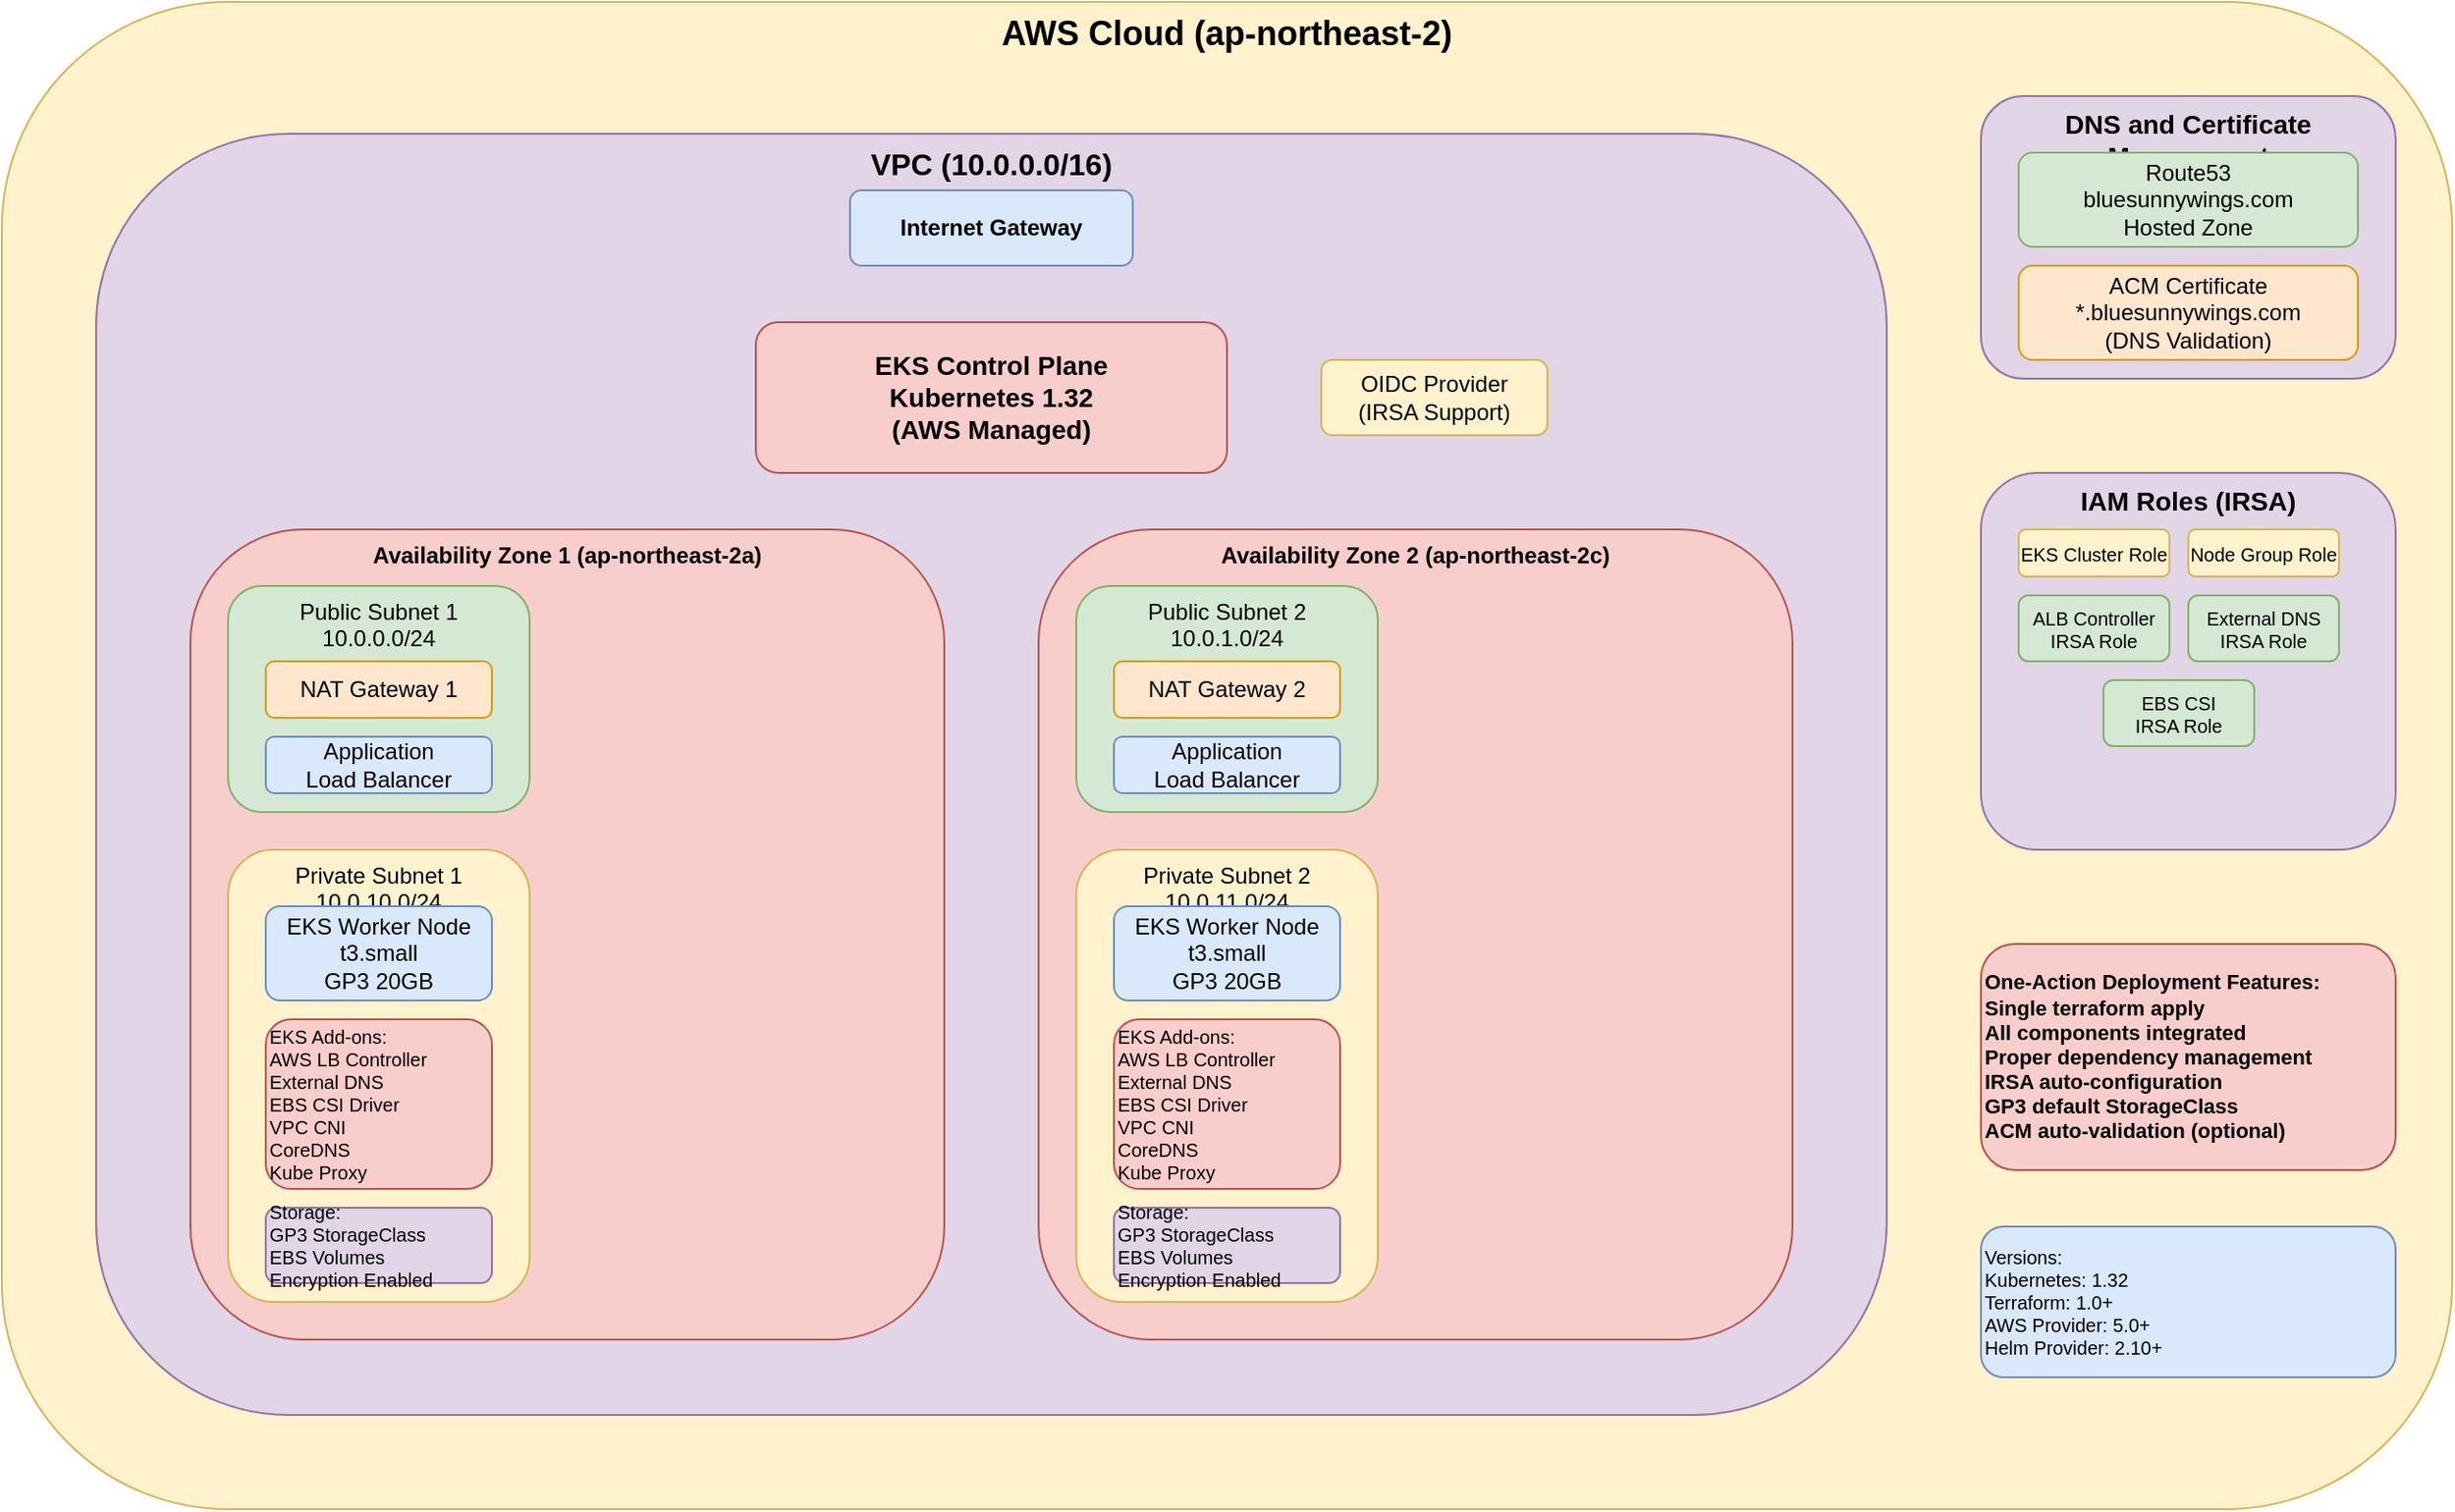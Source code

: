 <mxfile version="24.7.17">
  <diagram name="EKS One-Action Architecture" id="eks-one-action">
    <mxGraphModel dx="1422" dy="794" grid="1" gridSize="10" guides="1" tooltips="1" connect="1" arrows="1" fold="1" page="1" pageScale="1" pageWidth="1400" pageHeight="900" math="0" shadow="0">
      <root>
        <mxCell id="0" />
        <mxCell id="1" parent="0" />
        
        <mxCell id="aws-cloud" value="AWS Cloud (ap-northeast-2)" style="rounded=1;whiteSpace=wrap;html=1;fillColor=#fff2cc;strokeColor=#d6b656;fontSize=18;fontStyle=1;verticalAlign=top;" vertex="1" parent="1">
          <mxGeometry x="50" y="50" width="1300" height="800" as="geometry" />
        </mxCell>
        
        <mxCell id="route53-box" value="DNS and Certificate Management" style="rounded=1;whiteSpace=wrap;html=1;fillColor=#e1d5e7;strokeColor=#9673a6;fontSize=14;fontStyle=1;verticalAlign=top;" vertex="1" parent="1">
          <mxGeometry x="1100" y="100" width="220" height="150" as="geometry" />
        </mxCell>
        
        <mxCell id="route53" value="Route53&#xa;bluesunnywings.com&#xa;Hosted Zone" style="rounded=1;whiteSpace=wrap;html=1;fillColor=#d5e8d4;strokeColor=#82b366;" vertex="1" parent="1">
          <mxGeometry x="1120" y="130" width="180" height="50" as="geometry" />
        </mxCell>
        
        <mxCell id="acm" value="ACM Certificate&#xa;*.bluesunnywings.com&#xa;(DNS Validation)" style="rounded=1;whiteSpace=wrap;html=1;fillColor=#ffe6cc;strokeColor=#d79b00;" vertex="1" parent="1">
          <mxGeometry x="1120" y="190" width="180" height="50" as="geometry" />
        </mxCell>
        
        <mxCell id="vpc" value="VPC (10.0.0.0/16)" style="rounded=1;whiteSpace=wrap;html=1;fillColor=#e1d5e7;strokeColor=#9673a6;fontSize=16;fontStyle=1;verticalAlign=top;" vertex="1" parent="1">
          <mxGeometry x="100" y="120" width="950" height="680" as="geometry" />
        </mxCell>
        
        <mxCell id="igw" value="Internet Gateway" style="rounded=1;whiteSpace=wrap;html=1;fillColor=#dae8fc;strokeColor=#6c8ebf;fontSize=12;fontStyle=1;" vertex="1" parent="1">
          <mxGeometry x="500" y="150" width="150" height="40" as="geometry" />
        </mxCell>
        
        <mxCell id="eks-control" value="EKS Control Plane&#xa;Kubernetes 1.32&#xa;(AWS Managed)" style="rounded=1;whiteSpace=wrap;html=1;fillColor=#f8cecc;strokeColor=#b85450;fontSize=14;fontStyle=1;" vertex="1" parent="1">
          <mxGeometry x="450" y="220" width="250" height="80" as="geometry" />
        </mxCell>
        
        <mxCell id="oidc" value="OIDC Provider&#xa;(IRSA Support)" style="rounded=1;whiteSpace=wrap;html=1;fillColor=#fff2cc;strokeColor=#d6b656;" vertex="1" parent="1">
          <mxGeometry x="750" y="240" width="120" height="40" as="geometry" />
        </mxCell>
        
        <mxCell id="az1" value="Availability Zone 1 (ap-northeast-2a)" style="rounded=1;whiteSpace=wrap;html=1;fillColor=#f8cecc;strokeColor=#b85450;fontSize=12;fontStyle=1;verticalAlign=top;" vertex="1" parent="1">
          <mxGeometry x="150" y="330" width="400" height="430" as="geometry" />
        </mxCell>
        
        <mxCell id="az2" value="Availability Zone 2 (ap-northeast-2c)" style="rounded=1;whiteSpace=wrap;html=1;fillColor=#f8cecc;strokeColor=#b85450;fontSize=12;fontStyle=1;verticalAlign=top;" vertex="1" parent="1">
          <mxGeometry x="600" y="330" width="400" height="430" as="geometry" />
        </mxCell>
        
        <mxCell id="pub-subnet-1" value="Public Subnet 1&#xa;10.0.0.0/24" style="rounded=1;whiteSpace=wrap;html=1;fillColor=#d5e8d4;strokeColor=#82b366;verticalAlign=top;" vertex="1" parent="1">
          <mxGeometry x="170" y="360" width="160" height="120" as="geometry" />
        </mxCell>
        
        <mxCell id="pub-subnet-2" value="Public Subnet 2&#xa;10.0.1.0/24" style="rounded=1;whiteSpace=wrap;html=1;fillColor=#d5e8d4;strokeColor=#82b366;verticalAlign=top;" vertex="1" parent="1">
          <mxGeometry x="620" y="360" width="160" height="120" as="geometry" />
        </mxCell>
        
        <mxCell id="nat-1" value="NAT Gateway 1" style="rounded=1;whiteSpace=wrap;html=1;fillColor=#ffe6cc;strokeColor=#d79b00;" vertex="1" parent="1">
          <mxGeometry x="190" y="400" width="120" height="30" as="geometry" />
        </mxCell>
        
        <mxCell id="nat-2" value="NAT Gateway 2" style="rounded=1;whiteSpace=wrap;html=1;fillColor=#ffe6cc;strokeColor=#d79b00;" vertex="1" parent="1">
          <mxGeometry x="640" y="400" width="120" height="30" as="geometry" />
        </mxCell>
        
        <mxCell id="alb" value="Application&#xa;Load Balancer" style="rounded=1;whiteSpace=wrap;html=1;fillColor=#dae8fc;strokeColor=#6c8ebf;" vertex="1" parent="1">
          <mxGeometry x="190" y="440" width="120" height="30" as="geometry" />
        </mxCell>
        
        <mxCell id="alb2" value="Application&#xa;Load Balancer" style="rounded=1;whiteSpace=wrap;html=1;fillColor=#dae8fc;strokeColor=#6c8ebf;" vertex="1" parent="1">
          <mxGeometry x="640" y="440" width="120" height="30" as="geometry" />
        </mxCell>
        
        <mxCell id="priv-subnet-1" value="Private Subnet 1&#xa;10.0.10.0/24" style="rounded=1;whiteSpace=wrap;html=1;fillColor=#fff2cc;strokeColor=#d6b656;verticalAlign=top;" vertex="1" parent="1">
          <mxGeometry x="170" y="500" width="160" height="240" as="geometry" />
        </mxCell>
        
        <mxCell id="priv-subnet-2" value="Private Subnet 2&#xa;10.0.11.0/24" style="rounded=1;whiteSpace=wrap;html=1;fillColor=#fff2cc;strokeColor=#d6b656;verticalAlign=top;" vertex="1" parent="1">
          <mxGeometry x="620" y="500" width="160" height="240" as="geometry" />
        </mxCell>
        
        <mxCell id="worker-1" value="EKS Worker Node&#xa;t3.small&#xa;GP3 20GB" style="rounded=1;whiteSpace=wrap;html=1;fillColor=#dae8fc;strokeColor=#6c8ebf;" vertex="1" parent="1">
          <mxGeometry x="190" y="530" width="120" height="50" as="geometry" />
        </mxCell>
        
        <mxCell id="worker-2" value="EKS Worker Node&#xa;t3.small&#xa;GP3 20GB" style="rounded=1;whiteSpace=wrap;html=1;fillColor=#dae8fc;strokeColor=#6c8ebf;" vertex="1" parent="1">
          <mxGeometry x="640" y="530" width="120" height="50" as="geometry" />
        </mxCell>
        
        <mxCell id="addons-1" value="EKS Add-ons:&#xa;AWS LB Controller&#xa;External DNS&#xa;EBS CSI Driver&#xa;VPC CNI&#xa;CoreDNS&#xa;Kube Proxy" style="rounded=1;whiteSpace=wrap;html=1;fillColor=#f8cecc;strokeColor=#b85450;align=left;fontSize=10;" vertex="1" parent="1">
          <mxGeometry x="190" y="590" width="120" height="90" as="geometry" />
        </mxCell>
        
        <mxCell id="storage-1" value="Storage:&#xa;GP3 StorageClass&#xa;EBS Volumes&#xa;Encryption Enabled" style="rounded=1;whiteSpace=wrap;html=1;fillColor=#e1d5e7;strokeColor=#9673a6;align=left;fontSize=10;" vertex="1" parent="1">
          <mxGeometry x="190" y="690" width="120" height="40" as="geometry" />
        </mxCell>
        
        <mxCell id="addons-2" value="EKS Add-ons:&#xa;AWS LB Controller&#xa;External DNS&#xa;EBS CSI Driver&#xa;VPC CNI&#xa;CoreDNS&#xa;Kube Proxy" style="rounded=1;whiteSpace=wrap;html=1;fillColor=#f8cecc;strokeColor=#b85450;align=left;fontSize=10;" vertex="1" parent="1">
          <mxGeometry x="640" y="590" width="120" height="90" as="geometry" />
        </mxCell>
        
        <mxCell id="storage-2" value="Storage:&#xa;GP3 StorageClass&#xa;EBS Volumes&#xa;Encryption Enabled" style="rounded=1;whiteSpace=wrap;html=1;fillColor=#e1d5e7;strokeColor=#9673a6;align=left;fontSize=10;" vertex="1" parent="1">
          <mxGeometry x="640" y="690" width="120" height="40" as="geometry" />
        </mxCell>
        
        <mxCell id="iam-box" value="IAM Roles (IRSA)" style="rounded=1;whiteSpace=wrap;html=1;fillColor=#e1d5e7;strokeColor=#9673a6;fontSize=14;fontStyle=1;verticalAlign=top;" vertex="1" parent="1">
          <mxGeometry x="1100" y="300" width="220" height="200" as="geometry" />
        </mxCell>
        
        <mxCell id="iam-cluster" value="EKS Cluster Role" style="rounded=1;whiteSpace=wrap;html=1;fillColor=#fff2cc;strokeColor=#d6b656;fontSize=10;" vertex="1" parent="1">
          <mxGeometry x="1120" y="330" width="80" height="25" as="geometry" />
        </mxCell>
        
        <mxCell id="iam-node" value="Node Group Role" style="rounded=1;whiteSpace=wrap;html=1;fillColor=#fff2cc;strokeColor=#d6b656;fontSize=10;" vertex="1" parent="1">
          <mxGeometry x="1210" y="330" width="80" height="25" as="geometry" />
        </mxCell>
        
        <mxCell id="iam-alb" value="ALB Controller&#xa;IRSA Role" style="rounded=1;whiteSpace=wrap;html=1;fillColor=#d5e8d4;strokeColor=#82b366;fontSize=10;" vertex="1" parent="1">
          <mxGeometry x="1120" y="365" width="80" height="35" as="geometry" />
        </mxCell>
        
        <mxCell id="iam-dns" value="External DNS&#xa;IRSA Role" style="rounded=1;whiteSpace=wrap;html=1;fillColor=#d5e8d4;strokeColor=#82b366;fontSize=10;" vertex="1" parent="1">
          <mxGeometry x="1210" y="365" width="80" height="35" as="geometry" />
        </mxCell>
        
        <mxCell id="iam-ebs" value="EBS CSI&#xa;IRSA Role" style="rounded=1;whiteSpace=wrap;html=1;fillColor=#d5e8d4;strokeColor=#82b366;fontSize=10;" vertex="1" parent="1">
          <mxGeometry x="1165" y="410" width="80" height="35" as="geometry" />
        </mxCell>
        
        <mxCell id="deploy-info" value="One-Action Deployment Features:&#xa;Single terraform apply&#xa;All components integrated&#xa;Proper dependency management&#xa;IRSA auto-configuration&#xa;GP3 default StorageClass&#xa;ACM auto-validation (optional)" style="rounded=1;whiteSpace=wrap;html=1;fillColor=#f8cecc;strokeColor=#b85450;align=left;fontSize=11;fontStyle=1;" vertex="1" parent="1">
          <mxGeometry x="1100" y="550" width="220" height="120" as="geometry" />
        </mxCell>
        
        <mxCell id="version-info" value="Versions:&#xa;Kubernetes: 1.32&#xa;Terraform: 1.0+&#xa;AWS Provider: 5.0+&#xa;Helm Provider: 2.10+" style="rounded=1;whiteSpace=wrap;html=1;fillColor=#dae8fc;strokeColor=#6c8ebf;align=left;fontSize=10;" vertex="1" parent="1">
          <mxGeometry x="1100" y="700" width="220" height="80" as="geometry" />
        </mxCell>
        
      </root>
    </mxGraphModel>
  </diagram>
</mxfile>
